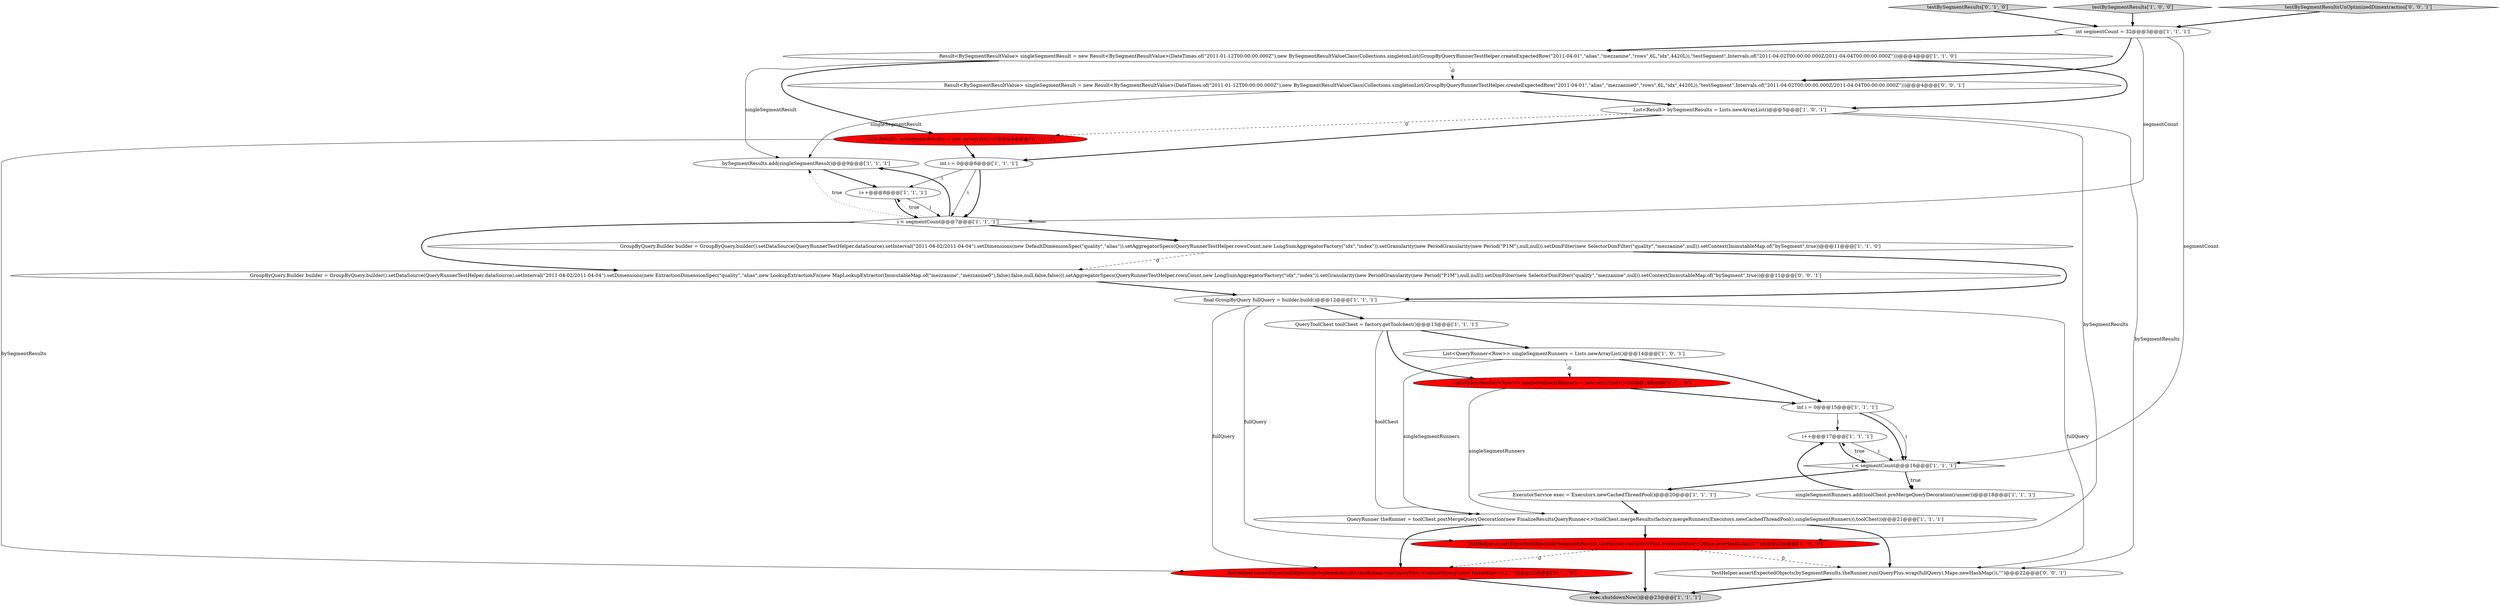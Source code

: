 digraph {
21 [style = filled, label = "testBySegmentResults['0', '1', '0']", fillcolor = lightgray, shape = diamond image = "AAA0AAABBB2BBB"];
20 [style = filled, label = "List<QueryRunner<Row>> singleSegmentRunners = new ArrayList<>()@@@14@@@['0', '1', '0']", fillcolor = red, shape = ellipse image = "AAA1AAABBB2BBB"];
19 [style = filled, label = "i++@@@8@@@['1', '1', '1']", fillcolor = white, shape = ellipse image = "AAA0AAABBB1BBB"];
18 [style = filled, label = "final GroupByQuery fullQuery = builder.build()@@@12@@@['1', '1', '1']", fillcolor = white, shape = ellipse image = "AAA0AAABBB1BBB"];
9 [style = filled, label = "singleSegmentRunners.add(toolChest.preMergeQueryDecoration(runner))@@@18@@@['1', '1', '1']", fillcolor = white, shape = ellipse image = "AAA0AAABBB1BBB"];
8 [style = filled, label = "testBySegmentResults['1', '0', '0']", fillcolor = lightgray, shape = diamond image = "AAA0AAABBB1BBB"];
23 [style = filled, label = "TestHelper.assertExpectedObjects(bySegmentResults,theRunner.run(QueryPlus.wrap(fullQuery),new HashMap<>()),\"\")@@@22@@@['0', '1', '0']", fillcolor = red, shape = ellipse image = "AAA1AAABBB2BBB"];
13 [style = filled, label = "exec.shutdownNow()@@@23@@@['1', '1', '1']", fillcolor = lightgray, shape = ellipse image = "AAA0AAABBB1BBB"];
26 [style = filled, label = "Result<BySegmentResultValue> singleSegmentResult = new Result<BySegmentResultValue>(DateTimes.of(\"2011-01-12T00:00:00.000Z\"),new BySegmentResultValueClass(Collections.singletonList(GroupByQueryRunnerTestHelper.createExpectedRow(\"2011-04-01\",\"alias\",\"mezzanine0\",\"rows\",6L,\"idx\",4420L)),\"testSegment\",Intervals.of(\"2011-04-02T00:00:00.000Z/2011-04-04T00:00:00.000Z\")))@@@4@@@['0', '0', '1']", fillcolor = white, shape = ellipse image = "AAA0AAABBB3BBB"];
27 [style = filled, label = "GroupByQuery.Builder builder = GroupByQuery.builder().setDataSource(QueryRunnerTestHelper.dataSource).setInterval(\"2011-04-02/2011-04-04\").setDimensions(new ExtractionDimensionSpec(\"quality\",\"alias\",new LookupExtractionFn(new MapLookupExtractor(ImmutableMap.of(\"mezzanine\",\"mezzanine0\"),false),false,null,false,false))).setAggregatorSpecs(QueryRunnerTestHelper.rowsCount,new LongSumAggregatorFactory(\"idx\",\"index\")).setGranularity(new PeriodGranularity(new Period(\"P1M\"),null,null)).setDimFilter(new SelectorDimFilter(\"quality\",\"mezzanine\",null)).setContext(ImmutableMap.of(\"bySegment\",true))@@@11@@@['0', '0', '1']", fillcolor = white, shape = ellipse image = "AAA0AAABBB3BBB"];
6 [style = filled, label = "QueryRunner theRunner = toolChest.postMergeQueryDecoration(new FinalizeResultsQueryRunner<>(toolChest.mergeResults(factory.mergeRunners(Executors.newCachedThreadPool(),singleSegmentRunners)),toolChest))@@@21@@@['1', '1', '1']", fillcolor = white, shape = ellipse image = "AAA0AAABBB1BBB"];
4 [style = filled, label = "Result<BySegmentResultValue> singleSegmentResult = new Result<BySegmentResultValue>(DateTimes.of(\"2011-01-12T00:00:00.000Z\"),new BySegmentResultValueClass(Collections.singletonList(GroupByQueryRunnerTestHelper.createExpectedRow(\"2011-04-01\",\"alias\",\"mezzanine\",\"rows\",6L,\"idx\",4420L)),\"testSegment\",Intervals.of(\"2011-04-02T00:00:00.000Z/2011-04-04T00:00:00.000Z\")))@@@4@@@['1', '1', '0']", fillcolor = white, shape = ellipse image = "AAA0AAABBB1BBB"];
7 [style = filled, label = "ExecutorService exec = Executors.newCachedThreadPool()@@@20@@@['1', '1', '1']", fillcolor = white, shape = ellipse image = "AAA0AAABBB1BBB"];
3 [style = filled, label = "i < segmentCount@@@7@@@['1', '1', '1']", fillcolor = white, shape = diamond image = "AAA0AAABBB1BBB"];
14 [style = filled, label = "int segmentCount = 32@@@3@@@['1', '1', '1']", fillcolor = white, shape = ellipse image = "AAA0AAABBB1BBB"];
12 [style = filled, label = "QueryToolChest toolChest = factory.getToolchest()@@@13@@@['1', '1', '1']", fillcolor = white, shape = ellipse image = "AAA0AAABBB1BBB"];
24 [style = filled, label = "testBySegmentResultsUnOptimizedDimextraction['0', '0', '1']", fillcolor = lightgray, shape = diamond image = "AAA0AAABBB3BBB"];
15 [style = filled, label = "i++@@@17@@@['1', '1', '1']", fillcolor = white, shape = ellipse image = "AAA0AAABBB1BBB"];
1 [style = filled, label = "int i = 0@@@15@@@['1', '1', '1']", fillcolor = white, shape = ellipse image = "AAA0AAABBB1BBB"];
10 [style = filled, label = "GroupByQuery.Builder builder = GroupByQuery.builder().setDataSource(QueryRunnerTestHelper.dataSource).setInterval(\"2011-04-02/2011-04-04\").setDimensions(new DefaultDimensionSpec(\"quality\",\"alias\")).setAggregatorSpecs(QueryRunnerTestHelper.rowsCount,new LongSumAggregatorFactory(\"idx\",\"index\")).setGranularity(new PeriodGranularity(new Period(\"P1M\"),null,null)).setDimFilter(new SelectorDimFilter(\"quality\",\"mezzanine\",null)).setContext(ImmutableMap.of(\"bySegment\",true))@@@11@@@['1', '1', '0']", fillcolor = white, shape = ellipse image = "AAA0AAABBB1BBB"];
25 [style = filled, label = "TestHelper.assertExpectedObjects(bySegmentResults,theRunner.run(QueryPlus.wrap(fullQuery),Maps.newHashMap()),\"\")@@@22@@@['0', '0', '1']", fillcolor = white, shape = ellipse image = "AAA0AAABBB3BBB"];
11 [style = filled, label = "i < segmentCount@@@16@@@['1', '1', '1']", fillcolor = white, shape = diamond image = "AAA0AAABBB1BBB"];
22 [style = filled, label = "List<Result> bySegmentResults = new ArrayList<>()@@@5@@@['0', '1', '0']", fillcolor = red, shape = ellipse image = "AAA1AAABBB2BBB"];
16 [style = filled, label = "List<QueryRunner<Row>> singleSegmentRunners = Lists.newArrayList()@@@14@@@['1', '0', '1']", fillcolor = white, shape = ellipse image = "AAA0AAABBB1BBB"];
5 [style = filled, label = "TestHelper.assertExpectedObjects(bySegmentResults,theRunner.run(QueryPlus.wrap(fullQuery),Maps.newHashMap()),\"\")@@@22@@@['1', '0', '0']", fillcolor = red, shape = ellipse image = "AAA1AAABBB1BBB"];
2 [style = filled, label = "int i = 0@@@6@@@['1', '1', '1']", fillcolor = white, shape = ellipse image = "AAA0AAABBB1BBB"];
0 [style = filled, label = "bySegmentResults.add(singleSegmentResult)@@@9@@@['1', '1', '1']", fillcolor = white, shape = ellipse image = "AAA0AAABBB1BBB"];
17 [style = filled, label = "List<Result> bySegmentResults = Lists.newArrayList()@@@5@@@['1', '0', '1']", fillcolor = white, shape = ellipse image = "AAA0AAABBB1BBB"];
10->18 [style = bold, label=""];
27->18 [style = bold, label=""];
20->6 [style = solid, label="singleSegmentRunners"];
14->11 [style = solid, label="segmentCount"];
22->2 [style = bold, label=""];
4->17 [style = bold, label=""];
26->17 [style = bold, label=""];
18->25 [style = solid, label="fullQuery"];
2->19 [style = solid, label="i"];
0->19 [style = bold, label=""];
25->13 [style = bold, label=""];
5->23 [style = dashed, label="0"];
6->23 [style = bold, label=""];
2->3 [style = bold, label=""];
19->3 [style = solid, label="i"];
18->5 [style = solid, label="fullQuery"];
15->11 [style = solid, label="i"];
18->12 [style = bold, label=""];
12->20 [style = bold, label=""];
8->14 [style = bold, label=""];
18->23 [style = solid, label="fullQuery"];
17->22 [style = dashed, label="0"];
11->9 [style = dotted, label="true"];
5->25 [style = dashed, label="0"];
12->16 [style = bold, label=""];
4->26 [style = dashed, label="0"];
20->1 [style = bold, label=""];
10->27 [style = dashed, label="0"];
11->9 [style = bold, label=""];
2->3 [style = solid, label="i"];
1->15 [style = solid, label="i"];
3->0 [style = bold, label=""];
1->11 [style = bold, label=""];
3->27 [style = bold, label=""];
24->14 [style = bold, label=""];
14->26 [style = bold, label=""];
3->10 [style = bold, label=""];
6->5 [style = bold, label=""];
3->19 [style = dotted, label="true"];
15->11 [style = bold, label=""];
17->2 [style = bold, label=""];
4->0 [style = solid, label="singleSegmentResult"];
16->1 [style = bold, label=""];
23->13 [style = bold, label=""];
16->6 [style = solid, label="singleSegmentRunners"];
9->15 [style = bold, label=""];
5->13 [style = bold, label=""];
17->5 [style = solid, label="bySegmentResults"];
7->6 [style = bold, label=""];
21->14 [style = bold, label=""];
3->0 [style = dotted, label="true"];
12->6 [style = solid, label="toolChest"];
1->11 [style = solid, label="i"];
14->3 [style = solid, label="segmentCount"];
17->25 [style = solid, label="bySegmentResults"];
26->0 [style = solid, label="singleSegmentResult"];
11->15 [style = dotted, label="true"];
19->3 [style = bold, label=""];
4->22 [style = bold, label=""];
11->7 [style = bold, label=""];
6->25 [style = bold, label=""];
14->4 [style = bold, label=""];
16->20 [style = dashed, label="0"];
22->23 [style = solid, label="bySegmentResults"];
}
